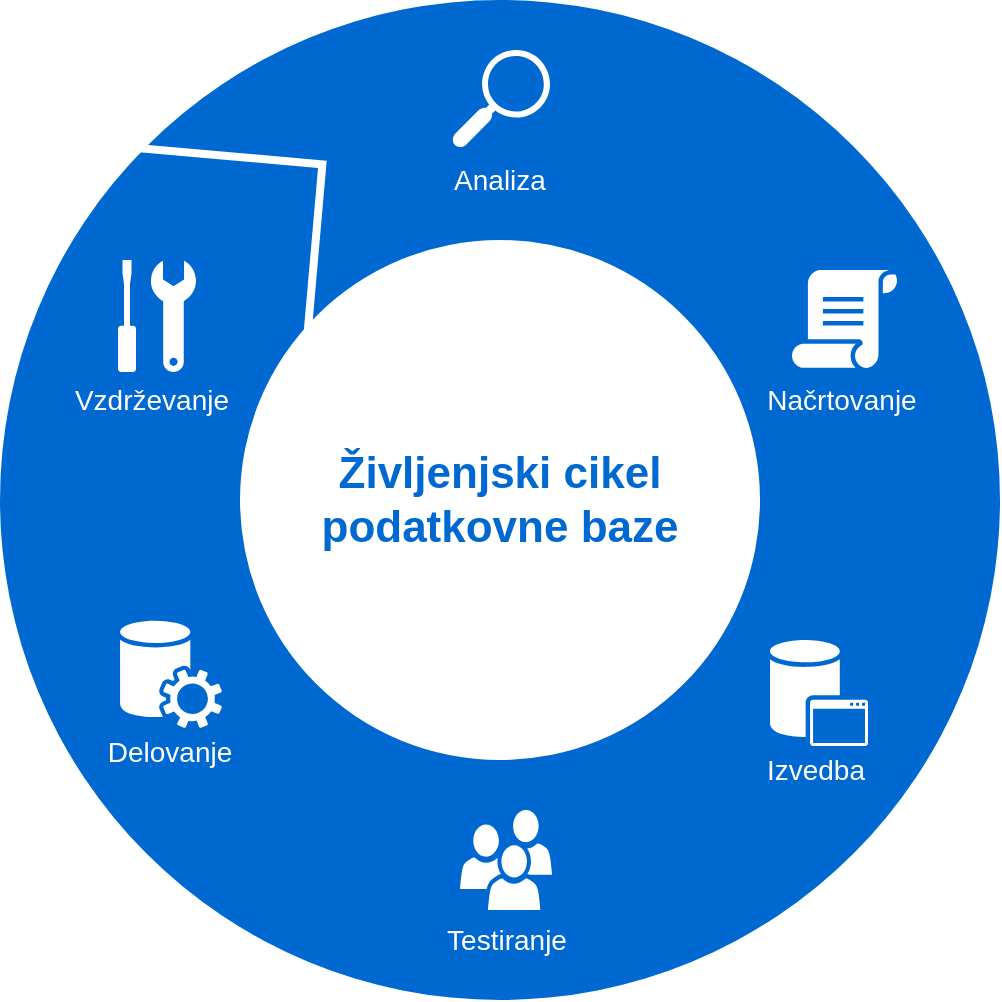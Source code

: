 <mxfile version="20.0.1" type="device"><diagram name="Page-1" id="3e8102d1-ef87-2e61-34e1-82d9a586fe2e"><mxGraphModel dx="1038" dy="547" grid="1" gridSize="10" guides="1" tooltips="1" connect="1" arrows="1" fold="1" page="1" pageScale="1" pageWidth="1100" pageHeight="850" background="none" math="0" shadow="0"><root><mxCell id="0"/><mxCell id="1" parent="0"/><mxCell id="ugS3efXyeU8F8qpDIsX7-5" value="" style="group" vertex="1" connectable="0" parent="1"><mxGeometry x="280" y="110" width="500" height="500" as="geometry"/></mxCell><mxCell id="WD3kWB8m5fwZ7opZWIJf-21" value="" style="group" parent="ugS3efXyeU8F8qpDIsX7-5" vertex="1" connectable="0"><mxGeometry width="500" height="500" as="geometry"/></mxCell><mxCell id="70666756c84bb93c-1" value="" style="ellipse;whiteSpace=wrap;html=1;rounded=0;shadow=0;comic=0;strokeWidth=1;fontFamily=Verdana;fontSize=14;strokeColor=none;fillColor=#0069D1;" parent="WD3kWB8m5fwZ7opZWIJf-21" vertex="1"><mxGeometry width="500" height="500" as="geometry"/></mxCell><mxCell id="70666756c84bb93c-2" value="Življenjski cikel&lt;br&gt;podatkovne baze" style="ellipse;whiteSpace=wrap;html=1;rounded=0;shadow=0;comic=0;strokeWidth=1;fontFamily=Helvetica;fontSize=22;strokeColor=none;fillColor=#ffffff;fontColor=#0069D1;fontStyle=1" parent="WD3kWB8m5fwZ7opZWIJf-21" vertex="1"><mxGeometry x="120" y="120" width="260" height="260" as="geometry"/></mxCell><mxCell id="70666756c84bb93c-5" value="&lt;font face=&quot;Helvetica&quot;&gt;Testiranje&lt;/font&gt;" style="shadow=0;dashed=0;html=1;strokeColor=none;fillColor=#ffffff;labelPosition=center;verticalLabelPosition=bottom;verticalAlign=top;shape=mxgraph.office.users.users;rounded=0;comic=0;fontFamily=Verdana;fontSize=14;fontColor=#FFFFFF;" parent="WD3kWB8m5fwZ7opZWIJf-21" vertex="1"><mxGeometry x="230" y="405" width="46" height="50" as="geometry"/></mxCell><mxCell id="WD3kWB8m5fwZ7opZWIJf-10" value="" style="group" parent="WD3kWB8m5fwZ7opZWIJf-21" vertex="1" connectable="0"><mxGeometry x="205" y="25" width="90" height="75" as="geometry"/></mxCell><mxCell id="WD3kWB8m5fwZ7opZWIJf-2" value="" style="sketch=0;pointerEvents=1;shadow=0;dashed=0;html=1;strokeColor=none;fillColor=#FFFFFF;labelPosition=center;verticalLabelPosition=bottom;verticalAlign=top;outlineConnect=0;align=center;shape=mxgraph.office.concepts.search;" parent="WD3kWB8m5fwZ7opZWIJf-10" vertex="1"><mxGeometry x="21" width="49" height="49" as="geometry"/></mxCell><mxCell id="WD3kWB8m5fwZ7opZWIJf-5" value="Analiza" style="text;html=1;strokeColor=none;fillColor=none;align=center;verticalAlign=middle;whiteSpace=wrap;rounded=0;fontColor=#FFFFFF;fontSize=14;fontStyle=0" parent="WD3kWB8m5fwZ7opZWIJf-10" vertex="1"><mxGeometry y="55" width="90" height="20" as="geometry"/></mxCell><mxCell id="WD3kWB8m5fwZ7opZWIJf-11" value="" style="group" parent="WD3kWB8m5fwZ7opZWIJf-21" vertex="1" connectable="0"><mxGeometry x="31" y="130" width="90" height="80" as="geometry"/></mxCell><mxCell id="WD3kWB8m5fwZ7opZWIJf-7" value="" style="sketch=0;pointerEvents=1;shadow=0;dashed=0;html=1;strokeColor=none;fillColor=#FFFFFF;labelPosition=center;verticalLabelPosition=bottom;verticalAlign=top;outlineConnect=0;align=center;shape=mxgraph.office.concepts.maintenance;fontFamily=Helvetica;fontSize=14;fontColor=#FFFFFF;" parent="WD3kWB8m5fwZ7opZWIJf-11" vertex="1"><mxGeometry x="28" width="39" height="56" as="geometry"/></mxCell><mxCell id="WD3kWB8m5fwZ7opZWIJf-9" value="Vzdrževanje" style="text;html=1;strokeColor=none;fillColor=none;align=center;verticalAlign=middle;whiteSpace=wrap;rounded=0;fontColor=#FFFFFF;fontSize=14;fontStyle=0" parent="WD3kWB8m5fwZ7opZWIJf-11" vertex="1"><mxGeometry y="60" width="90" height="20" as="geometry"/></mxCell><mxCell id="WD3kWB8m5fwZ7opZWIJf-14" value="" style="group" parent="WD3kWB8m5fwZ7opZWIJf-21" vertex="1" connectable="0"><mxGeometry x="40" y="310" width="90" height="76" as="geometry"/></mxCell><mxCell id="WD3kWB8m5fwZ7opZWIJf-12" value="" style="sketch=0;pointerEvents=1;shadow=0;dashed=0;html=1;strokeColor=none;fillColor=#FFFFFF;labelPosition=center;verticalLabelPosition=bottom;verticalAlign=top;outlineConnect=0;align=center;shape=mxgraph.office.services.central_management_service;fontFamily=Helvetica;fontSize=14;fontColor=#FFFFFF;" parent="WD3kWB8m5fwZ7opZWIJf-14" vertex="1"><mxGeometry x="20" width="51" height="54" as="geometry"/></mxCell><mxCell id="WD3kWB8m5fwZ7opZWIJf-13" value="Delovanje" style="text;html=1;strokeColor=none;fillColor=none;align=center;verticalAlign=middle;whiteSpace=wrap;rounded=0;fontColor=#FFFFFF;fontSize=14;fontStyle=0" parent="WD3kWB8m5fwZ7opZWIJf-14" vertex="1"><mxGeometry y="56" width="90" height="20" as="geometry"/></mxCell><mxCell id="WD3kWB8m5fwZ7opZWIJf-17" value="" style="group" parent="WD3kWB8m5fwZ7opZWIJf-21" vertex="1" connectable="0"><mxGeometry x="376" y="135" width="90" height="75" as="geometry"/></mxCell><mxCell id="WD3kWB8m5fwZ7opZWIJf-15" value="" style="sketch=0;pointerEvents=1;shadow=0;dashed=0;html=1;strokeColor=none;fillColor=#FFFFFF;labelPosition=center;verticalLabelPosition=bottom;verticalAlign=top;outlineConnect=0;align=center;shape=mxgraph.office.concepts.script;fontFamily=Helvetica;fontSize=14;fontColor=#FFFFFF;" parent="WD3kWB8m5fwZ7opZWIJf-17" vertex="1"><mxGeometry x="20" width="53" height="49" as="geometry"/></mxCell><mxCell id="WD3kWB8m5fwZ7opZWIJf-16" value="Načrtovanje" style="text;html=1;strokeColor=none;fillColor=none;align=center;verticalAlign=middle;whiteSpace=wrap;rounded=0;fontColor=#FFFFFF;fontSize=14;fontStyle=0" parent="WD3kWB8m5fwZ7opZWIJf-17" vertex="1"><mxGeometry y="55" width="90" height="20" as="geometry"/></mxCell><mxCell id="WD3kWB8m5fwZ7opZWIJf-20" value="" style="group" parent="WD3kWB8m5fwZ7opZWIJf-21" vertex="1" connectable="0"><mxGeometry x="363" y="320" width="90" height="75" as="geometry"/></mxCell><mxCell id="WD3kWB8m5fwZ7opZWIJf-18" value="" style="sketch=0;shadow=0;dashed=0;html=1;strokeColor=none;fillColor=#FFFFFF;labelPosition=center;verticalLabelPosition=bottom;verticalAlign=top;outlineConnect=0;align=center;shape=mxgraph.office.databases.application_store;fontFamily=Helvetica;fontSize=14;fontColor=#FFFFFF;" parent="WD3kWB8m5fwZ7opZWIJf-20" vertex="1"><mxGeometry x="22" width="49" height="53" as="geometry"/></mxCell><mxCell id="WD3kWB8m5fwZ7opZWIJf-19" value="Izvedba" style="text;html=1;strokeColor=none;fillColor=none;align=center;verticalAlign=middle;whiteSpace=wrap;rounded=0;fontColor=#FFFFFF;fontSize=14;fontStyle=0" parent="WD3kWB8m5fwZ7opZWIJf-20" vertex="1"><mxGeometry y="55" width="90" height="20" as="geometry"/></mxCell><mxCell id="ugS3efXyeU8F8qpDIsX7-2" value="" style="shape=corner;whiteSpace=wrap;html=1;dx=4;dy=4;strokeColor=none;rotation=95;" vertex="1" parent="ugS3efXyeU8F8qpDIsX7-5"><mxGeometry x="47.5" y="68.5" width="105" height="118" as="geometry"/></mxCell></root></mxGraphModel></diagram></mxfile>